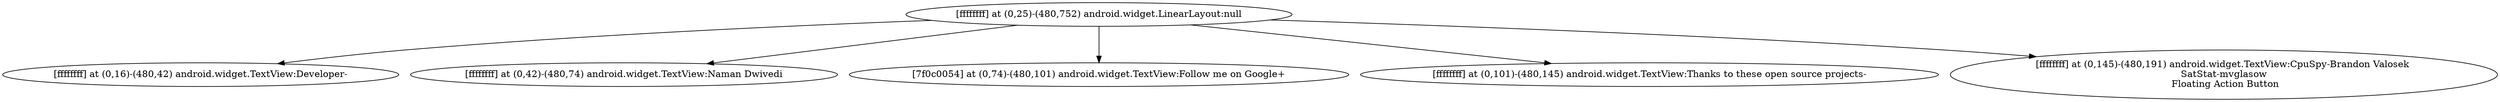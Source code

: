 strict digraph G {
  1 [ label="[ffffffff] at (0,25)-(480,752) android.widget.LinearLayout:null" ];
  2 [ label="[ffffffff] at (0,16)-(480,42) android.widget.TextView:Developer-" ];
  3 [ label="[ffffffff] at (0,42)-(480,74) android.widget.TextView:Naman Dwivedi" ];
  4 [ label="[7f0c0054] at (0,74)-(480,101) android.widget.TextView:Follow me on Google+" ];
  5 [ label="[ffffffff] at (0,101)-(480,145) android.widget.TextView:Thanks to these open source projects-" ];
  6 [ label="[ffffffff] at (0,145)-(480,191) android.widget.TextView:CpuSpy-Brandon Valosek \n SatStat-mvglasow \n Floating Action Button" ];
  1 -> 2;
  1 -> 3;
  1 -> 4;
  1 -> 5;
  1 -> 6;
}
